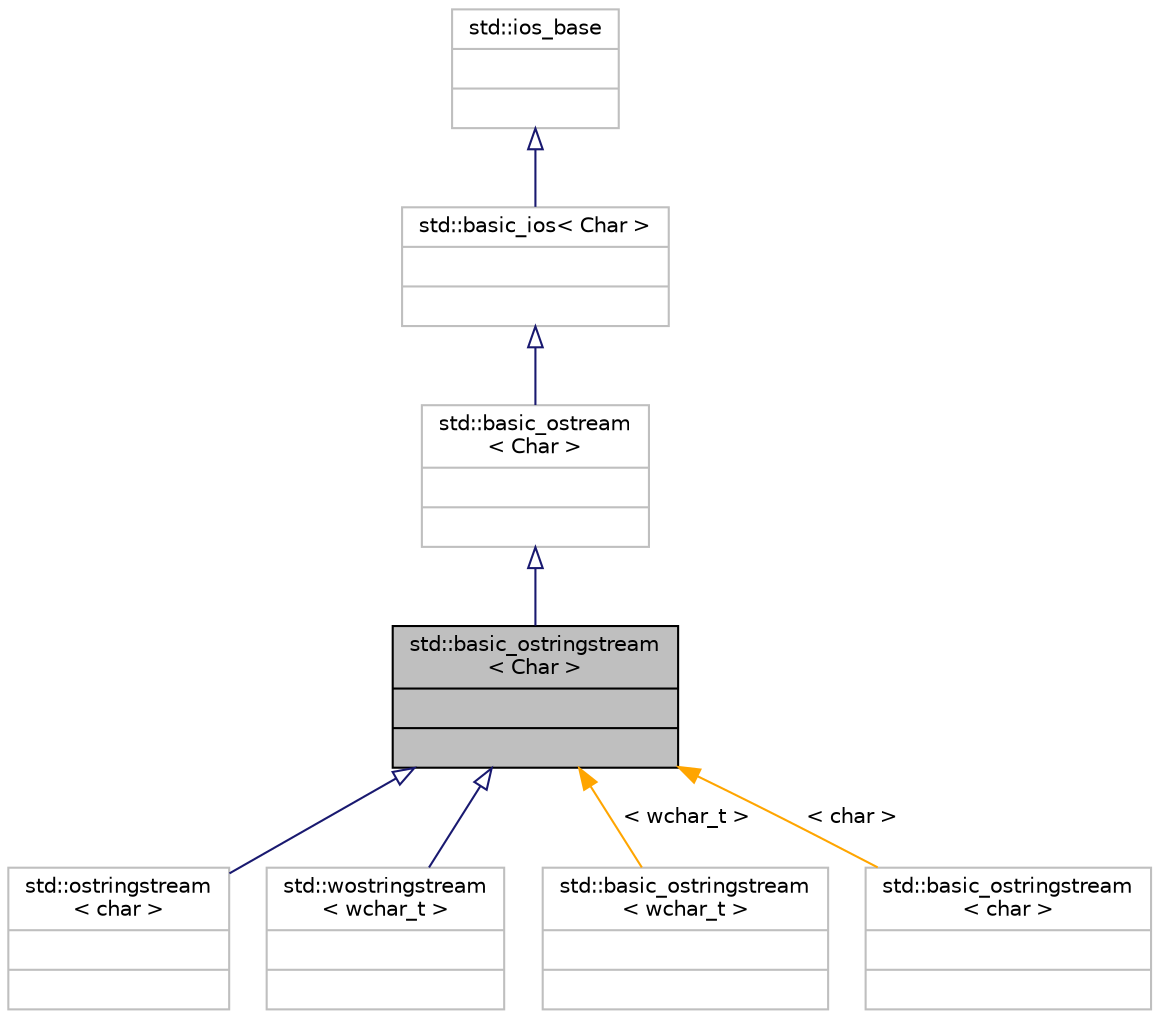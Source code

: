 digraph "std::basic_ostringstream&lt; Char &gt;"
{
  edge [fontname="Helvetica",fontsize="10",labelfontname="Helvetica",labelfontsize="10"];
  node [fontname="Helvetica",fontsize="10",shape=record];
  Node258 [label="{std::basic_ostringstream\l\< Char \>\n||}",height=0.2,width=0.4,color="black", fillcolor="grey75", style="filled", fontcolor="black"];
  Node259 -> Node258 [dir="back",color="midnightblue",fontsize="10",style="solid",arrowtail="onormal",fontname="Helvetica"];
  Node259 [label="{std::basic_ostream\l\< Char \>\n||}",height=0.2,width=0.4,color="grey75", fillcolor="white", style="filled",tooltip="STL class "];
  Node260 -> Node259 [dir="back",color="midnightblue",fontsize="10",style="solid",arrowtail="onormal",fontname="Helvetica"];
  Node260 [label="{std::basic_ios\< Char \>\n||}",height=0.2,width=0.4,color="grey75", fillcolor="white", style="filled",tooltip="STL class "];
  Node261 -> Node260 [dir="back",color="midnightblue",fontsize="10",style="solid",arrowtail="onormal",fontname="Helvetica"];
  Node261 [label="{std::ios_base\n||}",height=0.2,width=0.4,color="grey75", fillcolor="white", style="filled",tooltip="STL class "];
  Node258 -> Node262 [dir="back",color="midnightblue",fontsize="10",style="solid",arrowtail="onormal",fontname="Helvetica"];
  Node262 [label="{std::ostringstream\l\< char \>\n||}",height=0.2,width=0.4,color="grey75", fillcolor="white", style="filled",tooltip="STL class "];
  Node258 -> Node263 [dir="back",color="midnightblue",fontsize="10",style="solid",arrowtail="onormal",fontname="Helvetica"];
  Node263 [label="{std::wostringstream\l\< wchar_t \>\n||}",height=0.2,width=0.4,color="grey75", fillcolor="white", style="filled",tooltip="STL class "];
  Node258 -> Node264 [dir="back",color="orange",fontsize="10",style="solid",label=" \< wchar_t \>" ,fontname="Helvetica"];
  Node264 [label="{std::basic_ostringstream\l\< wchar_t \>\n||}",height=0.2,width=0.4,color="grey75", fillcolor="white", style="filled"];
  Node258 -> Node265 [dir="back",color="orange",fontsize="10",style="solid",label=" \< char \>" ,fontname="Helvetica"];
  Node265 [label="{std::basic_ostringstream\l\< char \>\n||}",height=0.2,width=0.4,color="grey75", fillcolor="white", style="filled"];
}
